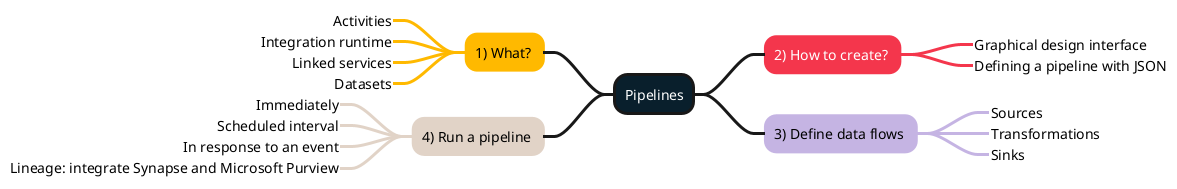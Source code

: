 @startmindmap
<style>
node {
    Margin 20
}
:depth(0) {
    BackgroundColor #091f2c
    FontColor #ffffff
    LineThickness 3.0
}
.topic1 {
    BackgroundColor #ffb900
    LineColor #ffb900
    LineThickness 3.0
    FontColor #000000
}
.topic2 {
    BackgroundColor #f4364c
    LineColor #f4364c
    LineThickness 3.0
    FontColor #ffffff
}
.topic3 {
    BackgroundColor #c5b4e3
    LineColor #c5b4e3
    LineThickness 3.0
    FontColor #000000
}
.topic4 {
    BackgroundColor #e1d3c7
    LineColor #e1d3c7
    LineThickness 3.0
    FontColor #000000
}
.topic5 {
    BackgroundColor #07641d
    LineColor #07641d
    LineThickness 3.0
    FontColor #ffffff
}
</style>
+ Pipelines
-- 1) What? <<topic1>>
---_ Activities
---_ Integration runtime
---_ Linked services
---_ Datasets
++ 2) How to create? <<topic2>>
+++_ Graphical design interface
+++_ Defining a pipeline with JSON
++ 3) Define data flows <<topic3>>
+++_ Sources
+++_ Transformations
+++_ Sinks
-- 4) Run a pipeline <<topic4>>
---_ Immediately
---_ Scheduled interval
---_ In response to an event
---_ Lineage: integrate Synapse and Microsoft Purview
@endmindmap
